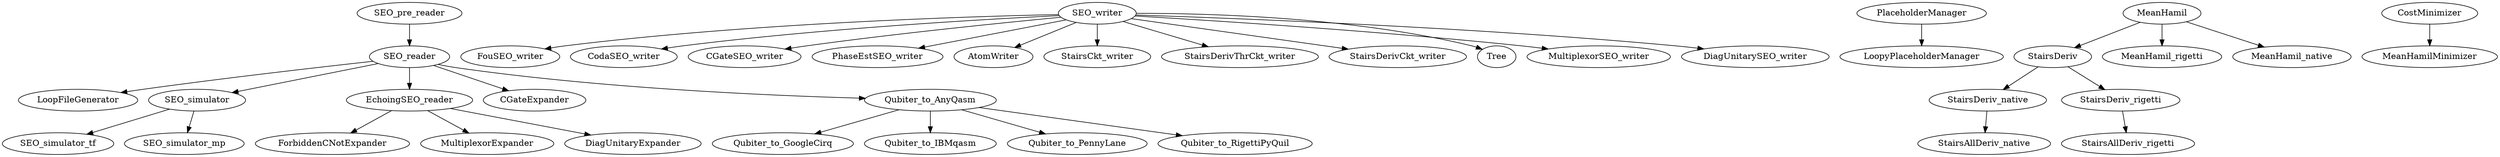 strict digraph  {
SEO_reader;
LoopFileGenerator;
SEO_writer;
FouSEO_writer;
CodaSEO_writer;
SEO_simulator;
SEO_simulator_tf;
CGateSEO_writer;
SEO_pre_reader;
EchoingSEO_reader;
SEO_simulator_mp;
PlaceholderManager;
LoopyPlaceholderManager;
CGateExpander;
PhaseEstSEO_writer;
AtomWriter;
StairsDeriv;
StairsDeriv_native;
MeanHamil;
MeanHamil_rigetti;
StairsDeriv_rigetti;
MeanHamil_native;
StairsCkt_writer;
StairsDerivThrCkt_writer;
CostMinimizer;
MeanHamilMinimizer;
StairsAllDeriv_rigetti;
StairsAllDeriv_native;
StairsDerivCkt_writer;
Qubiter_to_AnyQasm;
Qubiter_to_GoogleCirq;
Qubiter_to_IBMqasm;
Qubiter_to_PennyLane;
Qubiter_to_RigettiPyQuil;
ForbiddenCNotExpander;
Tree;
MultiplexorExpander;
MultiplexorSEO_writer;
DiagUnitaryExpander;
DiagUnitarySEO_writer;
SEO_reader -> LoopFileGenerator;
SEO_reader -> EchoingSEO_reader;
SEO_reader -> SEO_simulator;
SEO_reader -> CGateExpander;
SEO_reader -> Qubiter_to_AnyQasm;
SEO_writer -> FouSEO_writer;
SEO_writer -> CodaSEO_writer;
SEO_writer -> CGateSEO_writer;
SEO_writer -> PhaseEstSEO_writer;
SEO_writer -> AtomWriter;
SEO_writer -> StairsCkt_writer;
SEO_writer -> StairsDerivThrCkt_writer;
SEO_writer -> StairsDerivCkt_writer;
SEO_writer -> Tree;
SEO_writer -> MultiplexorSEO_writer;
SEO_writer -> DiagUnitarySEO_writer;
SEO_simulator -> SEO_simulator_tf;
SEO_simulator -> SEO_simulator_mp;
SEO_pre_reader -> SEO_reader;
EchoingSEO_reader -> ForbiddenCNotExpander;
EchoingSEO_reader -> MultiplexorExpander;
EchoingSEO_reader -> DiagUnitaryExpander;
PlaceholderManager -> LoopyPlaceholderManager;
StairsDeriv -> StairsDeriv_native;
StairsDeriv -> StairsDeriv_rigetti;
StairsDeriv_native -> StairsAllDeriv_native;
MeanHamil -> MeanHamil_rigetti;
MeanHamil -> StairsDeriv;
MeanHamil -> MeanHamil_native;
StairsDeriv_rigetti -> StairsAllDeriv_rigetti;
CostMinimizer -> MeanHamilMinimizer;
Qubiter_to_AnyQasm -> Qubiter_to_GoogleCirq;
Qubiter_to_AnyQasm -> Qubiter_to_IBMqasm;
Qubiter_to_AnyQasm -> Qubiter_to_PennyLane;
Qubiter_to_AnyQasm -> Qubiter_to_RigettiPyQuil;
}
